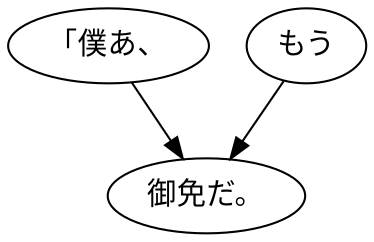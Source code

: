 digraph graph7980 {
	node0 [label="「僕あ、"];
	node1 [label="もう"];
	node2 [label="御免だ。"];
	node0 -> node2;
	node1 -> node2;
}
